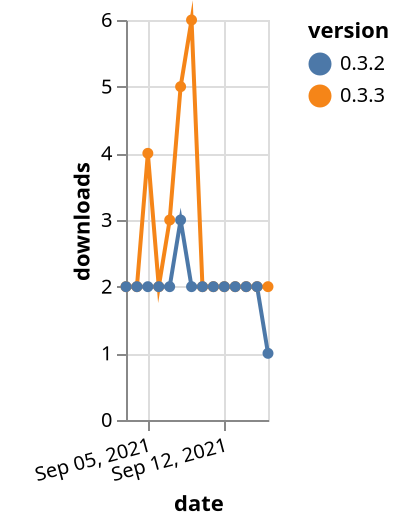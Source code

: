 {"$schema": "https://vega.github.io/schema/vega-lite/v5.json", "description": "A simple bar chart with embedded data.", "data": {"values": [{"date": "2021-09-03", "total": 4725, "delta": 2, "version": "0.3.3"}, {"date": "2021-09-04", "total": 4727, "delta": 2, "version": "0.3.3"}, {"date": "2021-09-05", "total": 4731, "delta": 4, "version": "0.3.3"}, {"date": "2021-09-06", "total": 4733, "delta": 2, "version": "0.3.3"}, {"date": "2021-09-07", "total": 4736, "delta": 3, "version": "0.3.3"}, {"date": "2021-09-08", "total": 4741, "delta": 5, "version": "0.3.3"}, {"date": "2021-09-09", "total": 4747, "delta": 6, "version": "0.3.3"}, {"date": "2021-09-10", "total": 4749, "delta": 2, "version": "0.3.3"}, {"date": "2021-09-11", "total": 4751, "delta": 2, "version": "0.3.3"}, {"date": "2021-09-12", "total": 4753, "delta": 2, "version": "0.3.3"}, {"date": "2021-09-13", "total": 4755, "delta": 2, "version": "0.3.3"}, {"date": "2021-09-14", "total": 4757, "delta": 2, "version": "0.3.3"}, {"date": "2021-09-15", "total": 4759, "delta": 2, "version": "0.3.3"}, {"date": "2021-09-16", "total": 4761, "delta": 2, "version": "0.3.3"}, {"date": "2021-09-03", "total": 2514, "delta": 2, "version": "0.3.2"}, {"date": "2021-09-04", "total": 2516, "delta": 2, "version": "0.3.2"}, {"date": "2021-09-05", "total": 2518, "delta": 2, "version": "0.3.2"}, {"date": "2021-09-06", "total": 2520, "delta": 2, "version": "0.3.2"}, {"date": "2021-09-07", "total": 2522, "delta": 2, "version": "0.3.2"}, {"date": "2021-09-08", "total": 2525, "delta": 3, "version": "0.3.2"}, {"date": "2021-09-09", "total": 2527, "delta": 2, "version": "0.3.2"}, {"date": "2021-09-10", "total": 2529, "delta": 2, "version": "0.3.2"}, {"date": "2021-09-11", "total": 2531, "delta": 2, "version": "0.3.2"}, {"date": "2021-09-12", "total": 2533, "delta": 2, "version": "0.3.2"}, {"date": "2021-09-13", "total": 2535, "delta": 2, "version": "0.3.2"}, {"date": "2021-09-14", "total": 2537, "delta": 2, "version": "0.3.2"}, {"date": "2021-09-15", "total": 2539, "delta": 2, "version": "0.3.2"}, {"date": "2021-09-16", "total": 2540, "delta": 1, "version": "0.3.2"}]}, "width": "container", "mark": {"type": "line", "point": {"filled": true}}, "encoding": {"x": {"field": "date", "type": "temporal", "timeUnit": "yearmonthdate", "title": "date", "axis": {"labelAngle": -15}}, "y": {"field": "delta", "type": "quantitative", "title": "downloads"}, "color": {"field": "version", "type": "nominal"}, "tooltip": {"field": "delta"}}}